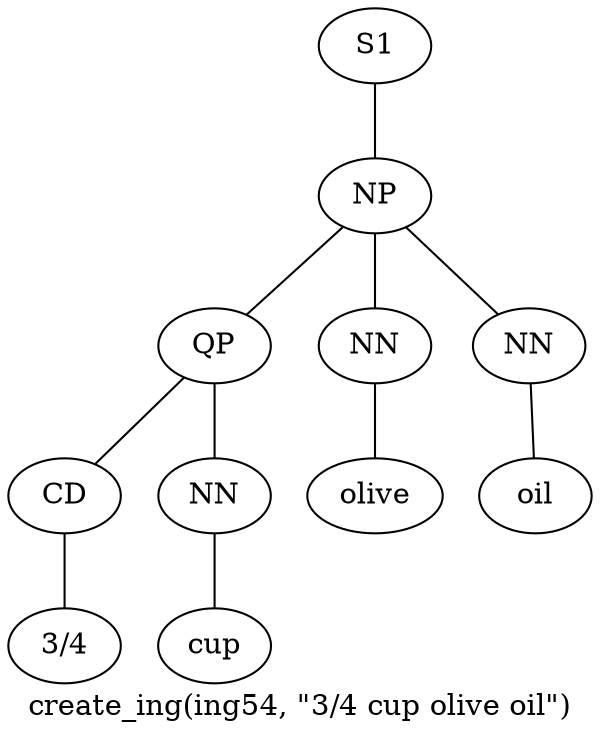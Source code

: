 graph SyntaxGraph {
	label = "create_ing(ing54, \"3/4 cup olive oil\")";
	Node0 [label="S1"];
	Node1 [label="NP"];
	Node2 [label="QP"];
	Node3 [label="CD"];
	Node4 [label="3/4"];
	Node5 [label="NN"];
	Node6 [label="cup"];
	Node7 [label="NN"];
	Node8 [label="olive"];
	Node9 [label="NN"];
	Node10 [label="oil"];

	Node0 -- Node1;
	Node1 -- Node2;
	Node1 -- Node7;
	Node1 -- Node9;
	Node2 -- Node3;
	Node2 -- Node5;
	Node3 -- Node4;
	Node5 -- Node6;
	Node7 -- Node8;
	Node9 -- Node10;
}